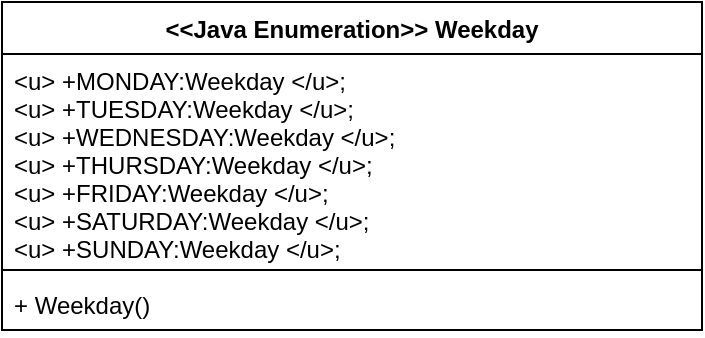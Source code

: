 <mxfile version="20.8.6" type="github">
  <diagram id="C5RBs43oDa-KdzZeNtuy" name="Page-1">
    <mxGraphModel dx="478" dy="265" grid="1" gridSize="10" guides="1" tooltips="1" connect="1" arrows="1" fold="1" page="1" pageScale="1" pageWidth="827" pageHeight="1169" math="0" shadow="0">
      <root>
        <mxCell id="WIyWlLk6GJQsqaUBKTNV-0" />
        <mxCell id="WIyWlLk6GJQsqaUBKTNV-1" parent="WIyWlLk6GJQsqaUBKTNV-0" />
        <mxCell id="dOrKn7ImDXAWe1hEs0yb-1" value="&lt;&lt;Java Enumeration&gt;&gt; Weekday" style="swimlane;fontStyle=1;align=center;verticalAlign=top;childLayout=stackLayout;horizontal=1;startSize=26;horizontalStack=0;resizeParent=1;resizeParentMax=0;resizeLast=0;collapsible=1;marginBottom=0;" vertex="1" parent="WIyWlLk6GJQsqaUBKTNV-1">
          <mxGeometry x="190" y="120" width="350" height="164" as="geometry" />
        </mxCell>
        <mxCell id="dOrKn7ImDXAWe1hEs0yb-2" value="&lt;u&gt; +MONDAY:Weekday &lt;/u&gt;;&#xa;&lt;u&gt; +TUESDAY:Weekday &lt;/u&gt;;&#xa;&lt;u&gt; +WEDNESDAY:Weekday &lt;/u&gt;;&#xa;&lt;u&gt; +THURSDAY:Weekday &lt;/u&gt;;&#xa;&lt;u&gt; +FRIDAY:Weekday &lt;/u&gt;;&#xa;&lt;u&gt; +SATURDAY:Weekday &lt;/u&gt;;&#xa;&lt;u&gt; +SUNDAY:Weekday &lt;/u&gt;;" style="text;strokeColor=none;fillColor=none;align=left;verticalAlign=top;spacingLeft=4;spacingRight=4;overflow=hidden;rotatable=0;points=[[0,0.5],[1,0.5]];portConstraint=eastwest;" vertex="1" parent="dOrKn7ImDXAWe1hEs0yb-1">
          <mxGeometry y="26" width="350" height="104" as="geometry" />
        </mxCell>
        <mxCell id="dOrKn7ImDXAWe1hEs0yb-3" value="" style="line;strokeWidth=1;fillColor=none;align=left;verticalAlign=middle;spacingTop=-1;spacingLeft=3;spacingRight=3;rotatable=0;labelPosition=right;points=[];portConstraint=eastwest;strokeColor=inherit;" vertex="1" parent="dOrKn7ImDXAWe1hEs0yb-1">
          <mxGeometry y="130" width="350" height="8" as="geometry" />
        </mxCell>
        <mxCell id="dOrKn7ImDXAWe1hEs0yb-4" value="+ Weekday()" style="text;strokeColor=none;fillColor=none;align=left;verticalAlign=top;spacingLeft=4;spacingRight=4;overflow=hidden;rotatable=0;points=[[0,0.5],[1,0.5]];portConstraint=eastwest;" vertex="1" parent="dOrKn7ImDXAWe1hEs0yb-1">
          <mxGeometry y="138" width="350" height="26" as="geometry" />
        </mxCell>
      </root>
    </mxGraphModel>
  </diagram>
</mxfile>
